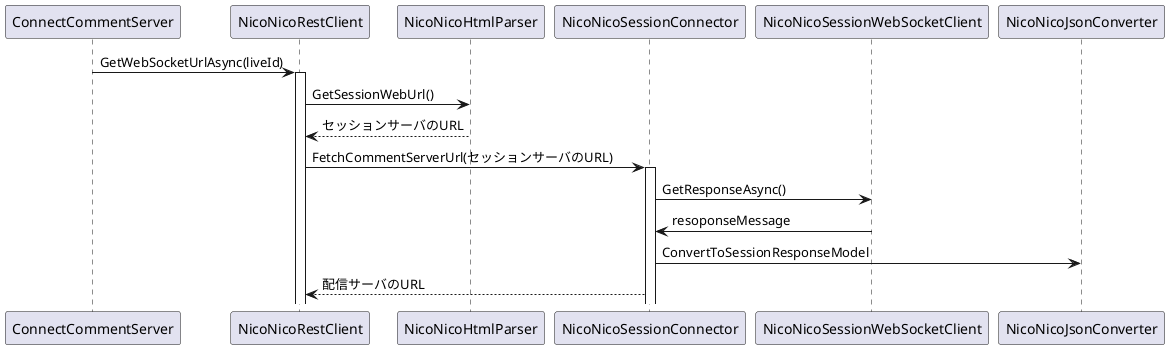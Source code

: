 @startuml ニコニコ配信サーバのURLを取得するまで
    ConnectCommentServer -> NicoNicoRestClient : GetWebSocketUrlAsync(liveId)
    activate NicoNicoRestClient
    NicoNicoRestClient -> NicoNicoHtmlParser : GetSessionWebUrl()
    NicoNicoRestClient <-- NicoNicoHtmlParser : セッションサーバのURL

    NicoNicoRestClient -> NicoNicoSessionConnector : FetchCommentServerUrl(セッションサーバのURL)
    activate NicoNicoSessionConnector
    
    NicoNicoSessionConnector -> NicoNicoSessionWebSocketClient : GetResponseAsync()
    NicoNicoSessionWebSocketClient -> NicoNicoSessionConnector : resoponseMessage

    NicoNicoSessionConnector -> NicoNicoJsonConverter : ConvertToSessionResponseModel
    NicoNicoSessionConnector --> NicoNicoRestClient : 配信サーバのURL

@enduml